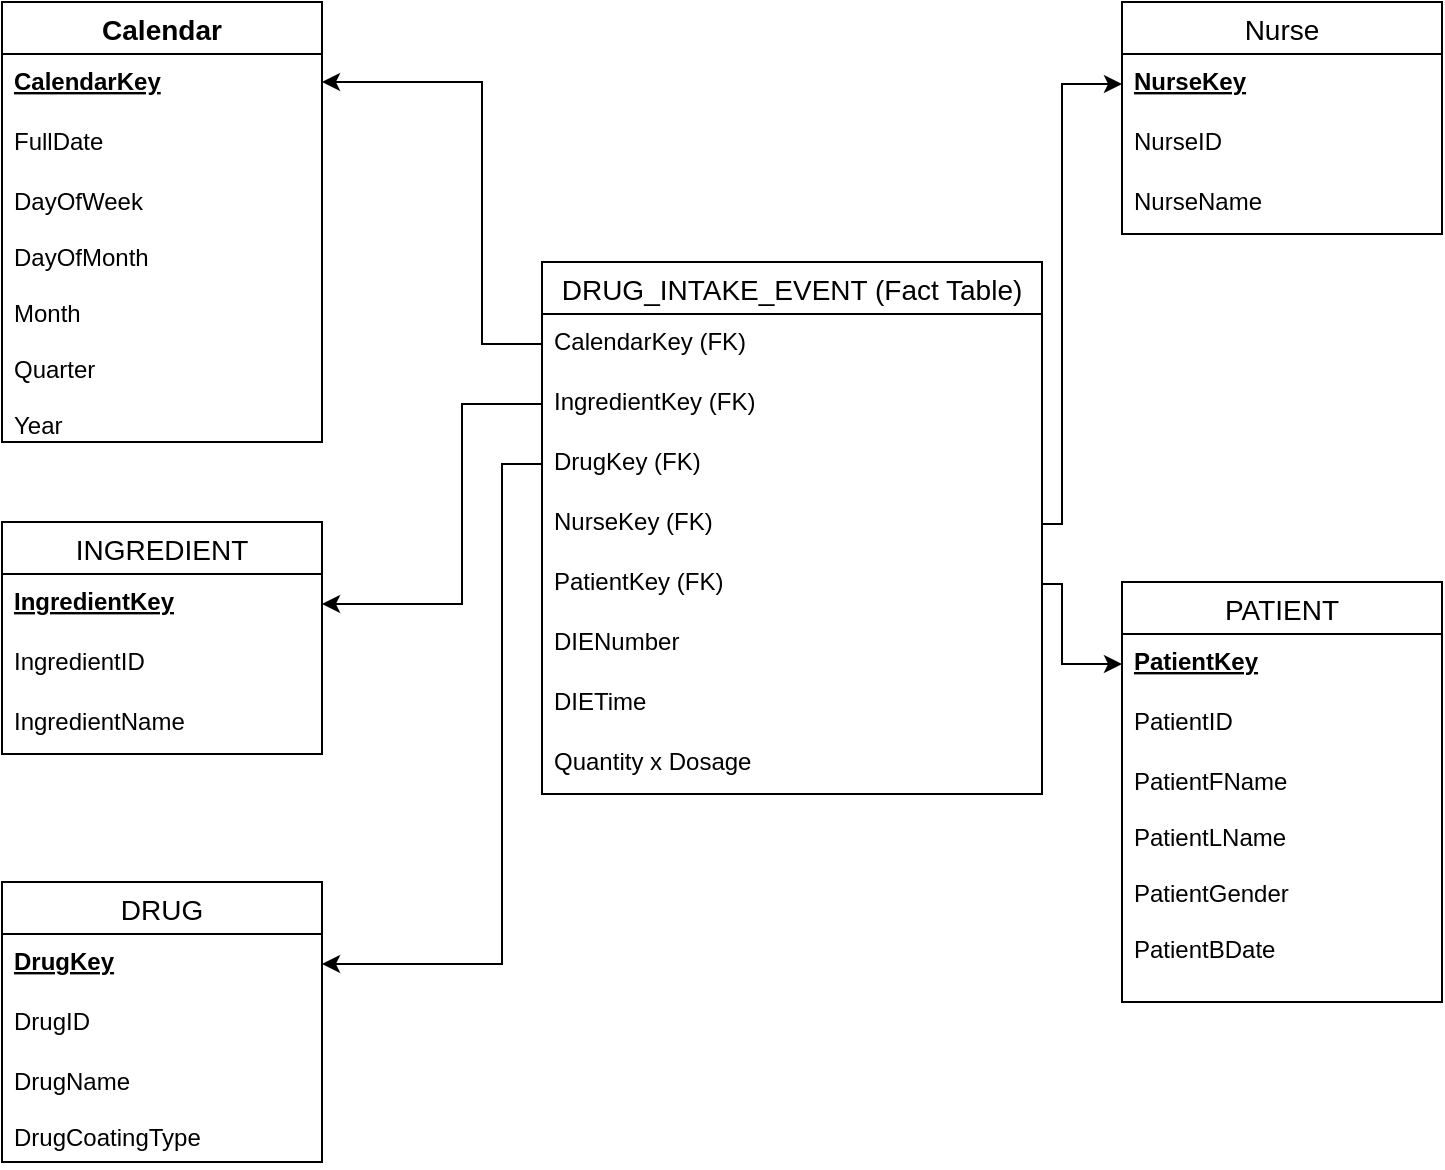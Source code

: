 <mxfile version="13.10.0" type="github">
  <diagram id="nlnpD7h9nG1c3ba-XkcP" name="Page-1">
    <mxGraphModel dx="1056" dy="576" grid="1" gridSize="10" guides="1" tooltips="1" connect="1" arrows="1" fold="1" page="1" pageScale="1" pageWidth="850" pageHeight="1100" math="0" shadow="0">
      <root>
        <mxCell id="0" />
        <mxCell id="1" parent="0" />
        <mxCell id="Ff9cAJZjgPY4U1qpb2fC-2" value="Calendar" style="swimlane;fontStyle=1;childLayout=stackLayout;horizontal=1;startSize=26;horizontalStack=0;resizeParent=1;resizeParentMax=0;resizeLast=0;collapsible=1;marginBottom=0;align=center;fontSize=14;" vertex="1" parent="1">
          <mxGeometry x="80" y="70" width="160" height="220" as="geometry" />
        </mxCell>
        <mxCell id="Ff9cAJZjgPY4U1qpb2fC-3" value="CalendarKey" style="text;strokeColor=none;fillColor=none;spacingLeft=4;spacingRight=4;overflow=hidden;rotatable=0;points=[[0,0.5],[1,0.5]];portConstraint=eastwest;fontSize=12;fontStyle=5" vertex="1" parent="Ff9cAJZjgPY4U1qpb2fC-2">
          <mxGeometry y="26" width="160" height="30" as="geometry" />
        </mxCell>
        <mxCell id="Ff9cAJZjgPY4U1qpb2fC-4" value="FullDate" style="text;strokeColor=none;fillColor=none;spacingLeft=4;spacingRight=4;overflow=hidden;rotatable=0;points=[[0,0.5],[1,0.5]];portConstraint=eastwest;fontSize=12;" vertex="1" parent="Ff9cAJZjgPY4U1qpb2fC-2">
          <mxGeometry y="56" width="160" height="30" as="geometry" />
        </mxCell>
        <mxCell id="Ff9cAJZjgPY4U1qpb2fC-5" value="DayOfWeek&#xa;&#xa;DayOfMonth&#xa;&#xa;Month&#xa;&#xa;Quarter&#xa;&#xa;Year" style="text;strokeColor=none;fillColor=none;spacingLeft=4;spacingRight=4;overflow=hidden;rotatable=0;points=[[0,0.5],[1,0.5]];portConstraint=eastwest;fontSize=12;" vertex="1" parent="Ff9cAJZjgPY4U1qpb2fC-2">
          <mxGeometry y="86" width="160" height="134" as="geometry" />
        </mxCell>
        <mxCell id="Ff9cAJZjgPY4U1qpb2fC-8" value="DRUG_INTAKE_EVENT (Fact Table)" style="swimlane;fontStyle=0;childLayout=stackLayout;horizontal=1;startSize=26;horizontalStack=0;resizeParent=1;resizeParentMax=0;resizeLast=0;collapsible=1;marginBottom=0;align=center;fontSize=14;" vertex="1" parent="1">
          <mxGeometry x="350" y="200" width="250" height="266" as="geometry" />
        </mxCell>
        <mxCell id="Ff9cAJZjgPY4U1qpb2fC-9" value="CalendarKey (FK)" style="text;strokeColor=none;fillColor=none;spacingLeft=4;spacingRight=4;overflow=hidden;rotatable=0;points=[[0,0.5],[1,0.5]];portConstraint=eastwest;fontSize=12;" vertex="1" parent="Ff9cAJZjgPY4U1qpb2fC-8">
          <mxGeometry y="26" width="250" height="30" as="geometry" />
        </mxCell>
        <mxCell id="Ff9cAJZjgPY4U1qpb2fC-10" value="IngredientKey (FK)" style="text;strokeColor=none;fillColor=none;spacingLeft=4;spacingRight=4;overflow=hidden;rotatable=0;points=[[0,0.5],[1,0.5]];portConstraint=eastwest;fontSize=12;" vertex="1" parent="Ff9cAJZjgPY4U1qpb2fC-8">
          <mxGeometry y="56" width="250" height="30" as="geometry" />
        </mxCell>
        <mxCell id="Ff9cAJZjgPY4U1qpb2fC-32" value="DrugKey (FK)" style="text;strokeColor=none;fillColor=none;spacingLeft=4;spacingRight=4;overflow=hidden;rotatable=0;points=[[0,0.5],[1,0.5]];portConstraint=eastwest;fontSize=12;" vertex="1" parent="Ff9cAJZjgPY4U1qpb2fC-8">
          <mxGeometry y="86" width="250" height="30" as="geometry" />
        </mxCell>
        <mxCell id="Ff9cAJZjgPY4U1qpb2fC-33" value="NurseKey (FK)" style="text;strokeColor=none;fillColor=none;spacingLeft=4;spacingRight=4;overflow=hidden;rotatable=0;points=[[0,0.5],[1,0.5]];portConstraint=eastwest;fontSize=12;" vertex="1" parent="Ff9cAJZjgPY4U1qpb2fC-8">
          <mxGeometry y="116" width="250" height="30" as="geometry" />
        </mxCell>
        <mxCell id="Ff9cAJZjgPY4U1qpb2fC-34" value="PatientKey (FK)" style="text;strokeColor=none;fillColor=none;spacingLeft=4;spacingRight=4;overflow=hidden;rotatable=0;points=[[0,0.5],[1,0.5]];portConstraint=eastwest;fontSize=12;" vertex="1" parent="Ff9cAJZjgPY4U1qpb2fC-8">
          <mxGeometry y="146" width="250" height="30" as="geometry" />
        </mxCell>
        <mxCell id="Ff9cAJZjgPY4U1qpb2fC-35" value="DIENumber" style="text;strokeColor=none;fillColor=none;spacingLeft=4;spacingRight=4;overflow=hidden;rotatable=0;points=[[0,0.5],[1,0.5]];portConstraint=eastwest;fontSize=12;" vertex="1" parent="Ff9cAJZjgPY4U1qpb2fC-8">
          <mxGeometry y="176" width="250" height="30" as="geometry" />
        </mxCell>
        <mxCell id="Ff9cAJZjgPY4U1qpb2fC-36" value="DIETime" style="text;strokeColor=none;fillColor=none;spacingLeft=4;spacingRight=4;overflow=hidden;rotatable=0;points=[[0,0.5],[1,0.5]];portConstraint=eastwest;fontSize=12;" vertex="1" parent="Ff9cAJZjgPY4U1qpb2fC-8">
          <mxGeometry y="206" width="250" height="30" as="geometry" />
        </mxCell>
        <mxCell id="Ff9cAJZjgPY4U1qpb2fC-37" value="Quantity x Dosage" style="text;strokeColor=none;fillColor=none;spacingLeft=4;spacingRight=4;overflow=hidden;rotatable=0;points=[[0,0.5],[1,0.5]];portConstraint=eastwest;fontSize=12;" vertex="1" parent="Ff9cAJZjgPY4U1qpb2fC-8">
          <mxGeometry y="236" width="250" height="30" as="geometry" />
        </mxCell>
        <mxCell id="Ff9cAJZjgPY4U1qpb2fC-12" value="Nurse" style="swimlane;fontStyle=0;childLayout=stackLayout;horizontal=1;startSize=26;horizontalStack=0;resizeParent=1;resizeParentMax=0;resizeLast=0;collapsible=1;marginBottom=0;align=center;fontSize=14;" vertex="1" parent="1">
          <mxGeometry x="640" y="70" width="160" height="116" as="geometry" />
        </mxCell>
        <mxCell id="Ff9cAJZjgPY4U1qpb2fC-13" value="NurseKey" style="text;strokeColor=none;fillColor=none;spacingLeft=4;spacingRight=4;overflow=hidden;rotatable=0;points=[[0,0.5],[1,0.5]];portConstraint=eastwest;fontSize=12;fontStyle=5" vertex="1" parent="Ff9cAJZjgPY4U1qpb2fC-12">
          <mxGeometry y="26" width="160" height="30" as="geometry" />
        </mxCell>
        <mxCell id="Ff9cAJZjgPY4U1qpb2fC-14" value="NurseID" style="text;strokeColor=none;fillColor=none;spacingLeft=4;spacingRight=4;overflow=hidden;rotatable=0;points=[[0,0.5],[1,0.5]];portConstraint=eastwest;fontSize=12;" vertex="1" parent="Ff9cAJZjgPY4U1qpb2fC-12">
          <mxGeometry y="56" width="160" height="30" as="geometry" />
        </mxCell>
        <mxCell id="Ff9cAJZjgPY4U1qpb2fC-15" value="NurseName" style="text;strokeColor=none;fillColor=none;spacingLeft=4;spacingRight=4;overflow=hidden;rotatable=0;points=[[0,0.5],[1,0.5]];portConstraint=eastwest;fontSize=12;" vertex="1" parent="Ff9cAJZjgPY4U1qpb2fC-12">
          <mxGeometry y="86" width="160" height="30" as="geometry" />
        </mxCell>
        <mxCell id="Ff9cAJZjgPY4U1qpb2fC-16" value="INGREDIENT" style="swimlane;fontStyle=0;childLayout=stackLayout;horizontal=1;startSize=26;horizontalStack=0;resizeParent=1;resizeParentMax=0;resizeLast=0;collapsible=1;marginBottom=0;align=center;fontSize=14;" vertex="1" parent="1">
          <mxGeometry x="80" y="330" width="160" height="116" as="geometry" />
        </mxCell>
        <mxCell id="Ff9cAJZjgPY4U1qpb2fC-17" value="IngredientKey" style="text;strokeColor=none;fillColor=none;spacingLeft=4;spacingRight=4;overflow=hidden;rotatable=0;points=[[0,0.5],[1,0.5]];portConstraint=eastwest;fontSize=12;fontStyle=5" vertex="1" parent="Ff9cAJZjgPY4U1qpb2fC-16">
          <mxGeometry y="26" width="160" height="30" as="geometry" />
        </mxCell>
        <mxCell id="Ff9cAJZjgPY4U1qpb2fC-18" value="IngredientID" style="text;strokeColor=none;fillColor=none;spacingLeft=4;spacingRight=4;overflow=hidden;rotatable=0;points=[[0,0.5],[1,0.5]];portConstraint=eastwest;fontSize=12;" vertex="1" parent="Ff9cAJZjgPY4U1qpb2fC-16">
          <mxGeometry y="56" width="160" height="30" as="geometry" />
        </mxCell>
        <mxCell id="Ff9cAJZjgPY4U1qpb2fC-19" value="IngredientName" style="text;strokeColor=none;fillColor=none;spacingLeft=4;spacingRight=4;overflow=hidden;rotatable=0;points=[[0,0.5],[1,0.5]];portConstraint=eastwest;fontSize=12;" vertex="1" parent="Ff9cAJZjgPY4U1qpb2fC-16">
          <mxGeometry y="86" width="160" height="30" as="geometry" />
        </mxCell>
        <mxCell id="Ff9cAJZjgPY4U1qpb2fC-20" value="DRUG" style="swimlane;fontStyle=0;childLayout=stackLayout;horizontal=1;startSize=26;horizontalStack=0;resizeParent=1;resizeParentMax=0;resizeLast=0;collapsible=1;marginBottom=0;align=center;fontSize=14;" vertex="1" parent="1">
          <mxGeometry x="80" y="510" width="160" height="140" as="geometry" />
        </mxCell>
        <mxCell id="Ff9cAJZjgPY4U1qpb2fC-21" value="DrugKey" style="text;strokeColor=none;fillColor=none;spacingLeft=4;spacingRight=4;overflow=hidden;rotatable=0;points=[[0,0.5],[1,0.5]];portConstraint=eastwest;fontSize=12;fontStyle=5" vertex="1" parent="Ff9cAJZjgPY4U1qpb2fC-20">
          <mxGeometry y="26" width="160" height="30" as="geometry" />
        </mxCell>
        <mxCell id="Ff9cAJZjgPY4U1qpb2fC-22" value="DrugID" style="text;strokeColor=none;fillColor=none;spacingLeft=4;spacingRight=4;overflow=hidden;rotatable=0;points=[[0,0.5],[1,0.5]];portConstraint=eastwest;fontSize=12;" vertex="1" parent="Ff9cAJZjgPY4U1qpb2fC-20">
          <mxGeometry y="56" width="160" height="30" as="geometry" />
        </mxCell>
        <mxCell id="Ff9cAJZjgPY4U1qpb2fC-23" value="DrugName&#xa;&#xa;DrugCoatingType" style="text;strokeColor=none;fillColor=none;spacingLeft=4;spacingRight=4;overflow=hidden;rotatable=0;points=[[0,0.5],[1,0.5]];portConstraint=eastwest;fontSize=12;" vertex="1" parent="Ff9cAJZjgPY4U1qpb2fC-20">
          <mxGeometry y="86" width="160" height="54" as="geometry" />
        </mxCell>
        <mxCell id="Ff9cAJZjgPY4U1qpb2fC-24" value="PATIENT" style="swimlane;fontStyle=0;childLayout=stackLayout;horizontal=1;startSize=26;horizontalStack=0;resizeParent=1;resizeParentMax=0;resizeLast=0;collapsible=1;marginBottom=0;align=center;fontSize=14;" vertex="1" parent="1">
          <mxGeometry x="640" y="360" width="160" height="210" as="geometry" />
        </mxCell>
        <mxCell id="Ff9cAJZjgPY4U1qpb2fC-25" value="PatientKey" style="text;strokeColor=none;fillColor=none;spacingLeft=4;spacingRight=4;overflow=hidden;rotatable=0;points=[[0,0.5],[1,0.5]];portConstraint=eastwest;fontSize=12;fontStyle=5" vertex="1" parent="Ff9cAJZjgPY4U1qpb2fC-24">
          <mxGeometry y="26" width="160" height="30" as="geometry" />
        </mxCell>
        <mxCell id="Ff9cAJZjgPY4U1qpb2fC-26" value="PatientID" style="text;strokeColor=none;fillColor=none;spacingLeft=4;spacingRight=4;overflow=hidden;rotatable=0;points=[[0,0.5],[1,0.5]];portConstraint=eastwest;fontSize=12;" vertex="1" parent="Ff9cAJZjgPY4U1qpb2fC-24">
          <mxGeometry y="56" width="160" height="30" as="geometry" />
        </mxCell>
        <mxCell id="Ff9cAJZjgPY4U1qpb2fC-27" value="PatientFName&#xa;&#xa;PatientLName&#xa;&#xa;PatientGender&#xa;&#xa;PatientBDate" style="text;strokeColor=none;fillColor=none;spacingLeft=4;spacingRight=4;overflow=hidden;rotatable=0;points=[[0,0.5],[1,0.5]];portConstraint=eastwest;fontSize=12;" vertex="1" parent="Ff9cAJZjgPY4U1qpb2fC-24">
          <mxGeometry y="86" width="160" height="124" as="geometry" />
        </mxCell>
        <mxCell id="Ff9cAJZjgPY4U1qpb2fC-30" style="edgeStyle=orthogonalEdgeStyle;rounded=0;orthogonalLoop=1;jettySize=auto;html=1;" edge="1" parent="1" source="Ff9cAJZjgPY4U1qpb2fC-9" target="Ff9cAJZjgPY4U1qpb2fC-3">
          <mxGeometry relative="1" as="geometry">
            <mxPoint x="350" y="110" as="targetPoint" />
            <Array as="points">
              <mxPoint x="320" y="241" />
              <mxPoint x="320" y="110" />
            </Array>
          </mxGeometry>
        </mxCell>
        <mxCell id="Ff9cAJZjgPY4U1qpb2fC-31" style="edgeStyle=orthogonalEdgeStyle;rounded=0;orthogonalLoop=1;jettySize=auto;html=1;entryX=1;entryY=0.5;entryDx=0;entryDy=0;" edge="1" parent="1" source="Ff9cAJZjgPY4U1qpb2fC-10" target="Ff9cAJZjgPY4U1qpb2fC-17">
          <mxGeometry relative="1" as="geometry">
            <mxPoint x="320" y="370" as="targetPoint" />
            <Array as="points">
              <mxPoint x="310" y="271" />
              <mxPoint x="310" y="371" />
            </Array>
          </mxGeometry>
        </mxCell>
        <mxCell id="Ff9cAJZjgPY4U1qpb2fC-38" style="edgeStyle=orthogonalEdgeStyle;rounded=0;orthogonalLoop=1;jettySize=auto;html=1;entryX=1;entryY=0.5;entryDx=0;entryDy=0;" edge="1" parent="1" source="Ff9cAJZjgPY4U1qpb2fC-32" target="Ff9cAJZjgPY4U1qpb2fC-21">
          <mxGeometry relative="1" as="geometry">
            <mxPoint x="330" y="550.727" as="targetPoint" />
            <Array as="points">
              <mxPoint x="330" y="301" />
              <mxPoint x="330" y="551" />
            </Array>
          </mxGeometry>
        </mxCell>
        <mxCell id="Ff9cAJZjgPY4U1qpb2fC-39" style="edgeStyle=orthogonalEdgeStyle;rounded=0;orthogonalLoop=1;jettySize=auto;html=1;entryX=0;entryY=0.5;entryDx=0;entryDy=0;" edge="1" parent="1" source="Ff9cAJZjgPY4U1qpb2fC-33" target="Ff9cAJZjgPY4U1qpb2fC-13">
          <mxGeometry relative="1" as="geometry">
            <mxPoint x="600" y="110" as="targetPoint" />
            <Array as="points">
              <mxPoint x="610" y="331" />
              <mxPoint x="610" y="111" />
            </Array>
          </mxGeometry>
        </mxCell>
        <mxCell id="Ff9cAJZjgPY4U1qpb2fC-40" style="edgeStyle=orthogonalEdgeStyle;rounded=0;orthogonalLoop=1;jettySize=auto;html=1;entryX=0;entryY=0.5;entryDx=0;entryDy=0;" edge="1" parent="1" source="Ff9cAJZjgPY4U1qpb2fC-34" target="Ff9cAJZjgPY4U1qpb2fC-25">
          <mxGeometry relative="1" as="geometry">
            <mxPoint x="600" y="410" as="targetPoint" />
            <Array as="points">
              <mxPoint x="610" y="361" />
              <mxPoint x="610" y="401" />
            </Array>
          </mxGeometry>
        </mxCell>
      </root>
    </mxGraphModel>
  </diagram>
</mxfile>
